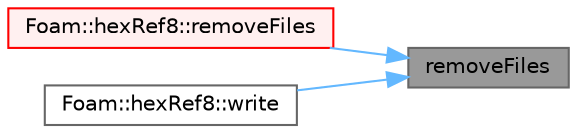 digraph "removeFiles"
{
 // LATEX_PDF_SIZE
  bgcolor="transparent";
  edge [fontname=Helvetica,fontsize=10,labelfontname=Helvetica,labelfontsize=10];
  node [fontname=Helvetica,fontsize=10,shape=box,height=0.2,width=0.4];
  rankdir="RL";
  Node1 [id="Node000001",label="removeFiles",height=0.2,width=0.4,color="gray40", fillcolor="grey60", style="filled", fontcolor="black",tooltip=" "];
  Node1 -> Node2 [id="edge1_Node000001_Node000002",dir="back",color="steelblue1",style="solid",tooltip=" "];
  Node2 [id="Node000002",label="Foam::hexRef8::removeFiles",height=0.2,width=0.4,color="red", fillcolor="#FFF0F0", style="filled",URL="$classFoam_1_1hexRef8.html#a257d112b33d6d4b4edb27c98f49fc1ce",tooltip=" "];
  Node1 -> Node4 [id="edge2_Node000001_Node000004",dir="back",color="steelblue1",style="solid",tooltip=" "];
  Node4 [id="Node000004",label="Foam::hexRef8::write",height=0.2,width=0.4,color="grey40", fillcolor="white", style="filled",URL="$classFoam_1_1hexRef8.html#ab5c6464172e07987bb9518ca648f94d7",tooltip=" "];
}

